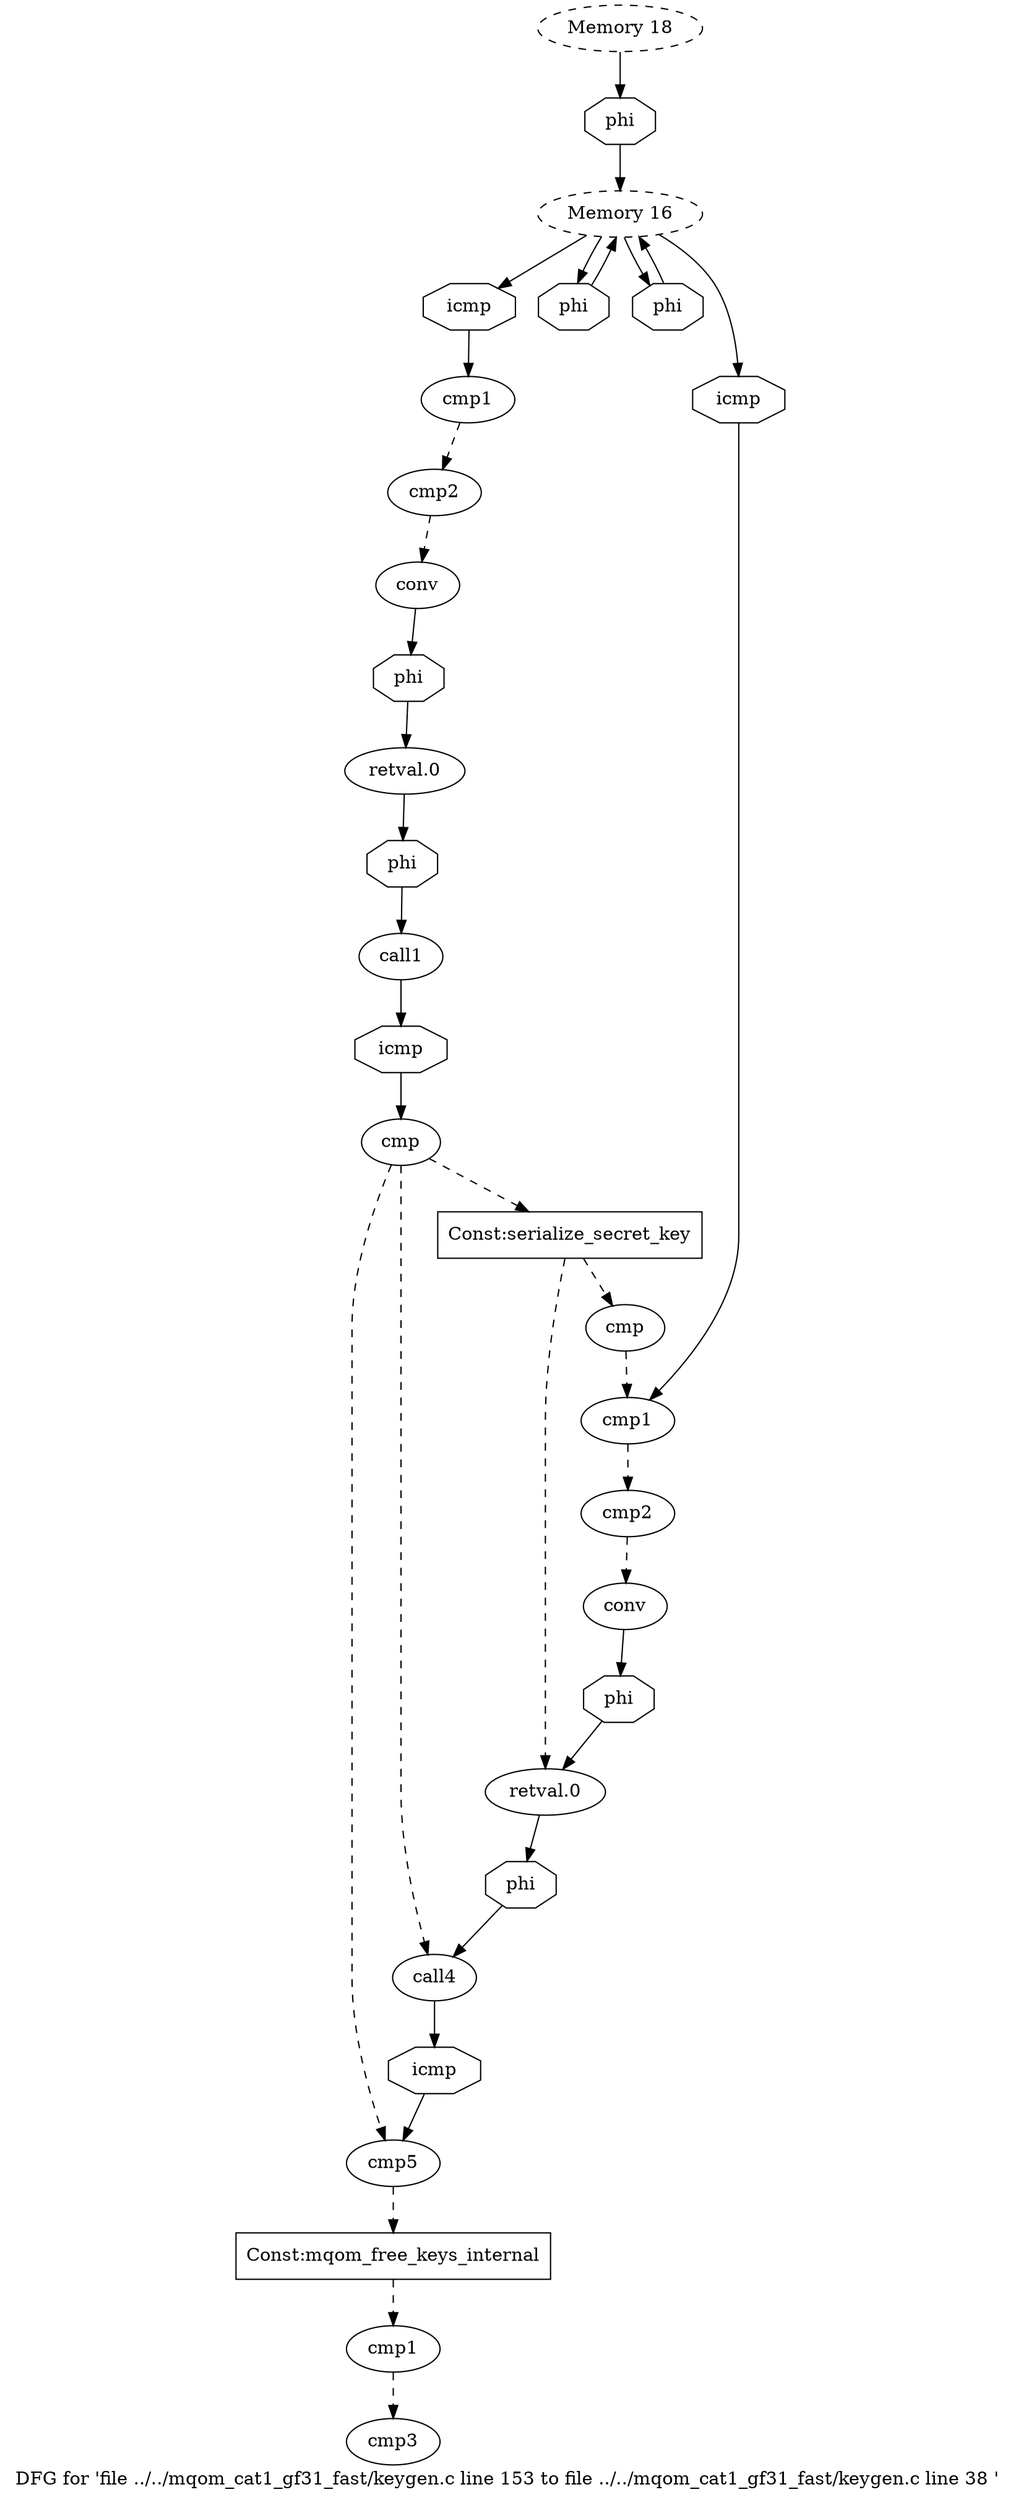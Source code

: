 digraph "DFG for 'file ../../mqom_cat1_gf31_fast/keygen.c line 153 to file ../../mqom_cat1_gf31_fast/keygen.c line 38 '  "{
label="DFG for 'file ../../mqom_cat1_gf31_fast/keygen.c line 153 to file ../../mqom_cat1_gf31_fast/keygen.c line 38 ' ";
node_487[shape=ellipse,style=solid,label="conv"]
node_489[shape=octagon,style=solid,label="phi"]
"node_487"->"node_489"
node_488[shape=ellipse,style=solid,label="retval.0"]
node_507[shape=octagon,style=solid,label="phi"]
"node_488"->"node_507"
"node_489"->"node_488"
node_486[shape=ellipse,style=solid,label="cmp2"]
"node_486"->"node_487" [style=dashed]
node_485[shape=ellipse,style=dashed,label="Memory 16"]
node_484[shape=octagon,style=solid,label="icmp"]
"node_485"->"node_484"
node_501[shape=octagon,style=solid,label="phi"]
"node_485"->"node_501"
node_506[shape=octagon,style=solid,label="phi"]
"node_485"->"node_506"
node_492[shape=octagon,style=solid,label="icmp"]
"node_485"->"node_492"
node_483[shape=ellipse,style=solid,label="cmp1"]
"node_484"->"node_483"
"node_483"->"node_486" [style=dashed]
node_482[shape=ellipse,style=solid,label="cmp3"]
node_481[shape=ellipse,style=solid,label="cmp1"]
"node_481"->"node_482" [style=dashed]
node_493[shape=ellipse,style=solid,label="cmp2"]
node_494[shape=ellipse,style=solid,label="conv"]
"node_493"->"node_494" [style=dashed]
node_496[shape=octagon,style=solid,label="phi"]
"node_494"->"node_496"
node_495[shape=ellipse,style=solid,label="retval.0"]
node_508[shape=octagon,style=solid,label="phi"]
"node_495"->"node_508"
"node_496"->"node_495"
node_497[shape=ellipse,style=solid,label="call1"]
node_499[shape=octagon,style=solid,label="icmp"]
"node_497"->"node_499"
node_498[shape=ellipse,style=solid,label="cmp"]
node_500[shape=ellipse,style=solid,label="call4"]
"node_498"->"node_500" [style=dashed]
node_503[shape=ellipse,style=solid,label="cmp5"]
"node_498"->"node_503" [style=dashed]
node_509[shape=box,style=solid,label="Const:serialize_secret_key"]
"node_498"->"node_509" [style=dashed]
"node_499"->"node_498"
node_504[shape=octagon,style=solid,label="icmp"]
"node_500"->"node_504"
"node_501"->"node_485"
node_502[shape=ellipse,style=dashed,label="Memory 18"]
node_505[shape=octagon,style=solid,label="phi"]
"node_502"->"node_505"
node_510[shape=box,style=solid,label="Const:mqom_free_keys_internal"]
"node_503"->"node_510" [style=dashed]
"node_504"->"node_503"
"node_505"->"node_485"
"node_506"->"node_485"
"node_507"->"node_497"
"node_508"->"node_500"
"node_509"->"node_495" [style=dashed]
node_490[shape=ellipse,style=solid,label="cmp"]
"node_509"->"node_490" [style=dashed]
"node_510"->"node_481" [style=dashed]
node_491[shape=ellipse,style=solid,label="cmp1"]
"node_490"->"node_491" [style=dashed]
"node_491"->"node_493" [style=dashed]
"node_492"->"node_491"
}

